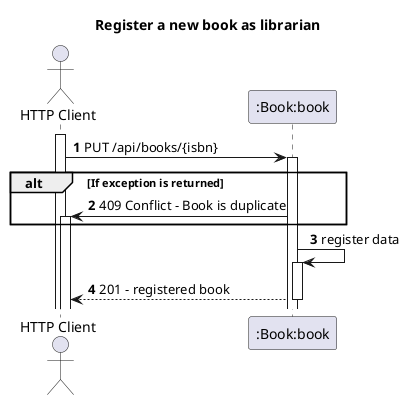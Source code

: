 @startuml
'https://plantuml.com/sequence-diagram
autoactivate on
autonumber

title Register a new book as librarian

actor "HTTP Client" as Anonymous
participant ":Book:book" as System

activate Anonymous

Anonymous -> System: PUT /api/books/{isbn}

alt If exception is returned
    System -> Anonymous: 409 Conflict - Book is duplicate
end

System -> System: register data
System --> Anonymous: 201 - registered book

@enduml
